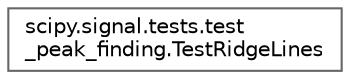digraph "Graphical Class Hierarchy"
{
 // LATEX_PDF_SIZE
  bgcolor="transparent";
  edge [fontname=Helvetica,fontsize=10,labelfontname=Helvetica,labelfontsize=10];
  node [fontname=Helvetica,fontsize=10,shape=box,height=0.2,width=0.4];
  rankdir="LR";
  Node0 [id="Node000000",label="scipy.signal.tests.test\l_peak_finding.TestRidgeLines",height=0.2,width=0.4,color="grey40", fillcolor="white", style="filled",URL="$df/dcf/classscipy_1_1signal_1_1tests_1_1test__peak__finding_1_1TestRidgeLines.html",tooltip=" "];
}
